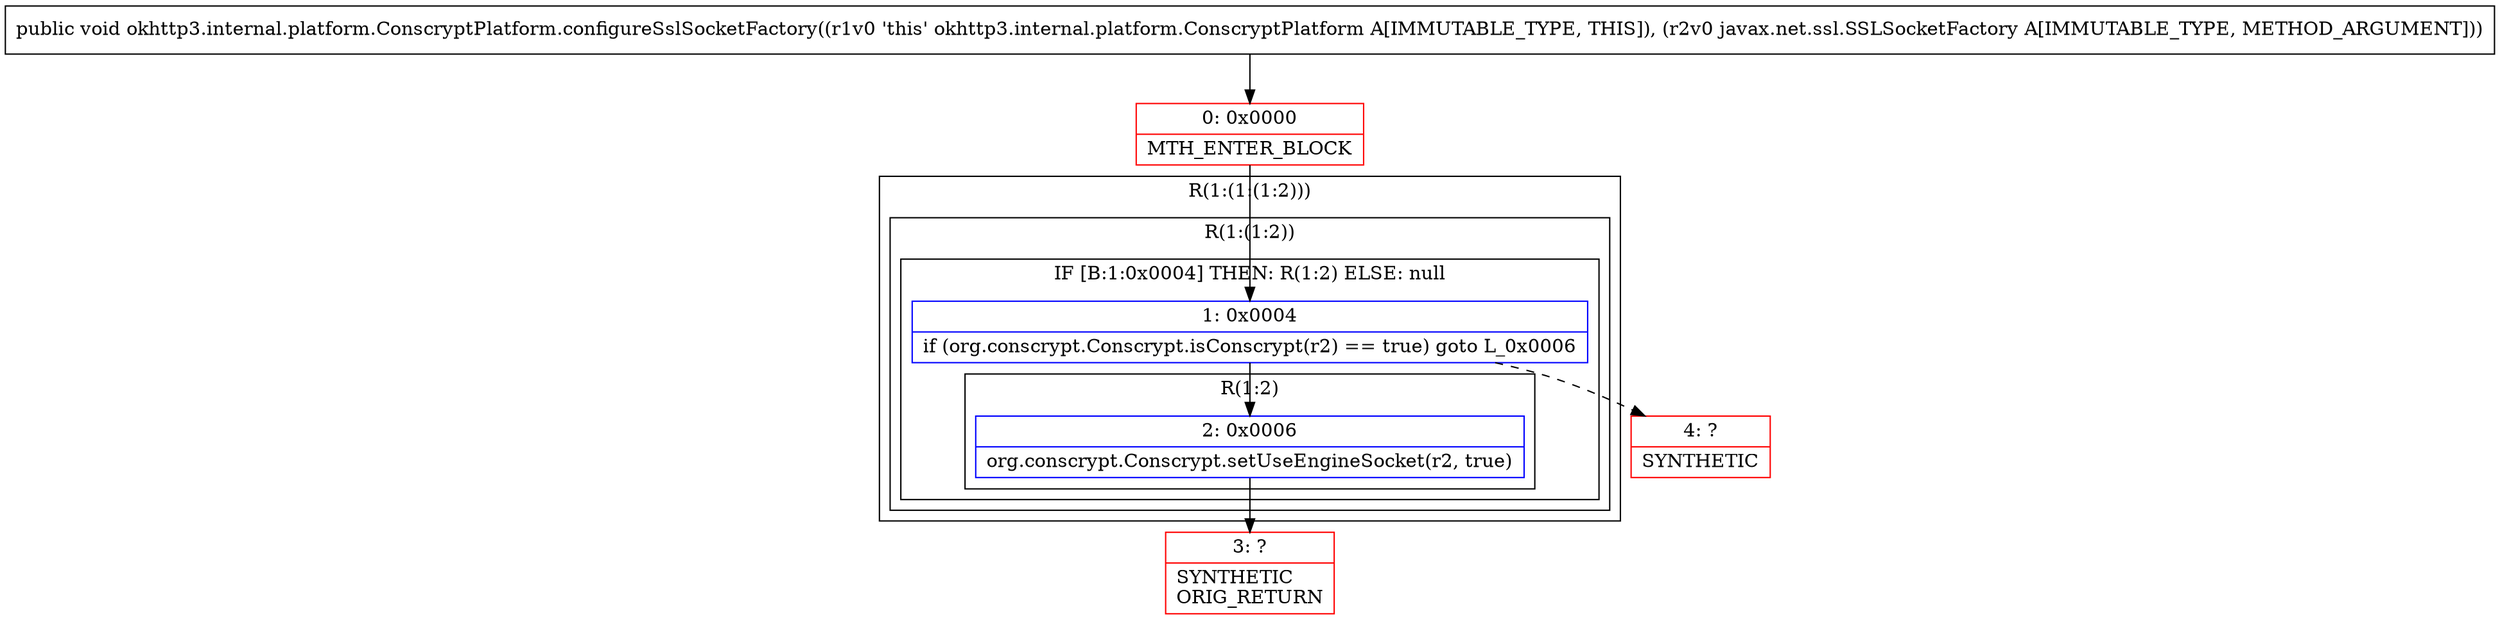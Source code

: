 digraph "CFG forokhttp3.internal.platform.ConscryptPlatform.configureSslSocketFactory(Ljavax\/net\/ssl\/SSLSocketFactory;)V" {
subgraph cluster_Region_1088426404 {
label = "R(1:(1:(1:2)))";
node [shape=record,color=blue];
subgraph cluster_Region_7071712 {
label = "R(1:(1:2))";
node [shape=record,color=blue];
subgraph cluster_IfRegion_1802536214 {
label = "IF [B:1:0x0004] THEN: R(1:2) ELSE: null";
node [shape=record,color=blue];
Node_1 [shape=record,label="{1\:\ 0x0004|if (org.conscrypt.Conscrypt.isConscrypt(r2) == true) goto L_0x0006\l}"];
subgraph cluster_Region_1044873604 {
label = "R(1:2)";
node [shape=record,color=blue];
Node_2 [shape=record,label="{2\:\ 0x0006|org.conscrypt.Conscrypt.setUseEngineSocket(r2, true)\l}"];
}
}
}
}
Node_0 [shape=record,color=red,label="{0\:\ 0x0000|MTH_ENTER_BLOCK\l}"];
Node_3 [shape=record,color=red,label="{3\:\ ?|SYNTHETIC\lORIG_RETURN\l}"];
Node_4 [shape=record,color=red,label="{4\:\ ?|SYNTHETIC\l}"];
MethodNode[shape=record,label="{public void okhttp3.internal.platform.ConscryptPlatform.configureSslSocketFactory((r1v0 'this' okhttp3.internal.platform.ConscryptPlatform A[IMMUTABLE_TYPE, THIS]), (r2v0 javax.net.ssl.SSLSocketFactory A[IMMUTABLE_TYPE, METHOD_ARGUMENT])) }"];
MethodNode -> Node_0;
Node_1 -> Node_2;
Node_1 -> Node_4[style=dashed];
Node_2 -> Node_3;
Node_0 -> Node_1;
}

